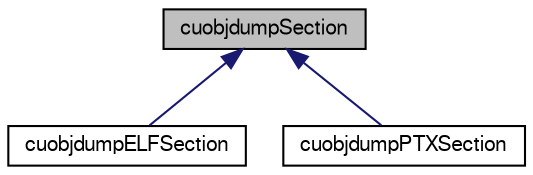 digraph G
{
  bgcolor="transparent";
  edge [fontname="FreeSans",fontsize="10",labelfontname="FreeSans",labelfontsize="10"];
  node [fontname="FreeSans",fontsize="10",shape=record];
  Node1 [label="cuobjdumpSection",height=0.2,width=0.4,color="black", fillcolor="grey75", style="filled" fontcolor="black"];
  Node1 -> Node2 [dir=back,color="midnightblue",fontsize="10",style="solid",fontname="FreeSans"];
  Node2 [label="cuobjdumpELFSection",height=0.2,width=0.4,color="black",URL="$classcuobjdumpELFSection.html"];
  Node1 -> Node3 [dir=back,color="midnightblue",fontsize="10",style="solid",fontname="FreeSans"];
  Node3 [label="cuobjdumpPTXSection",height=0.2,width=0.4,color="black",URL="$classcuobjdumpPTXSection.html"];
}
